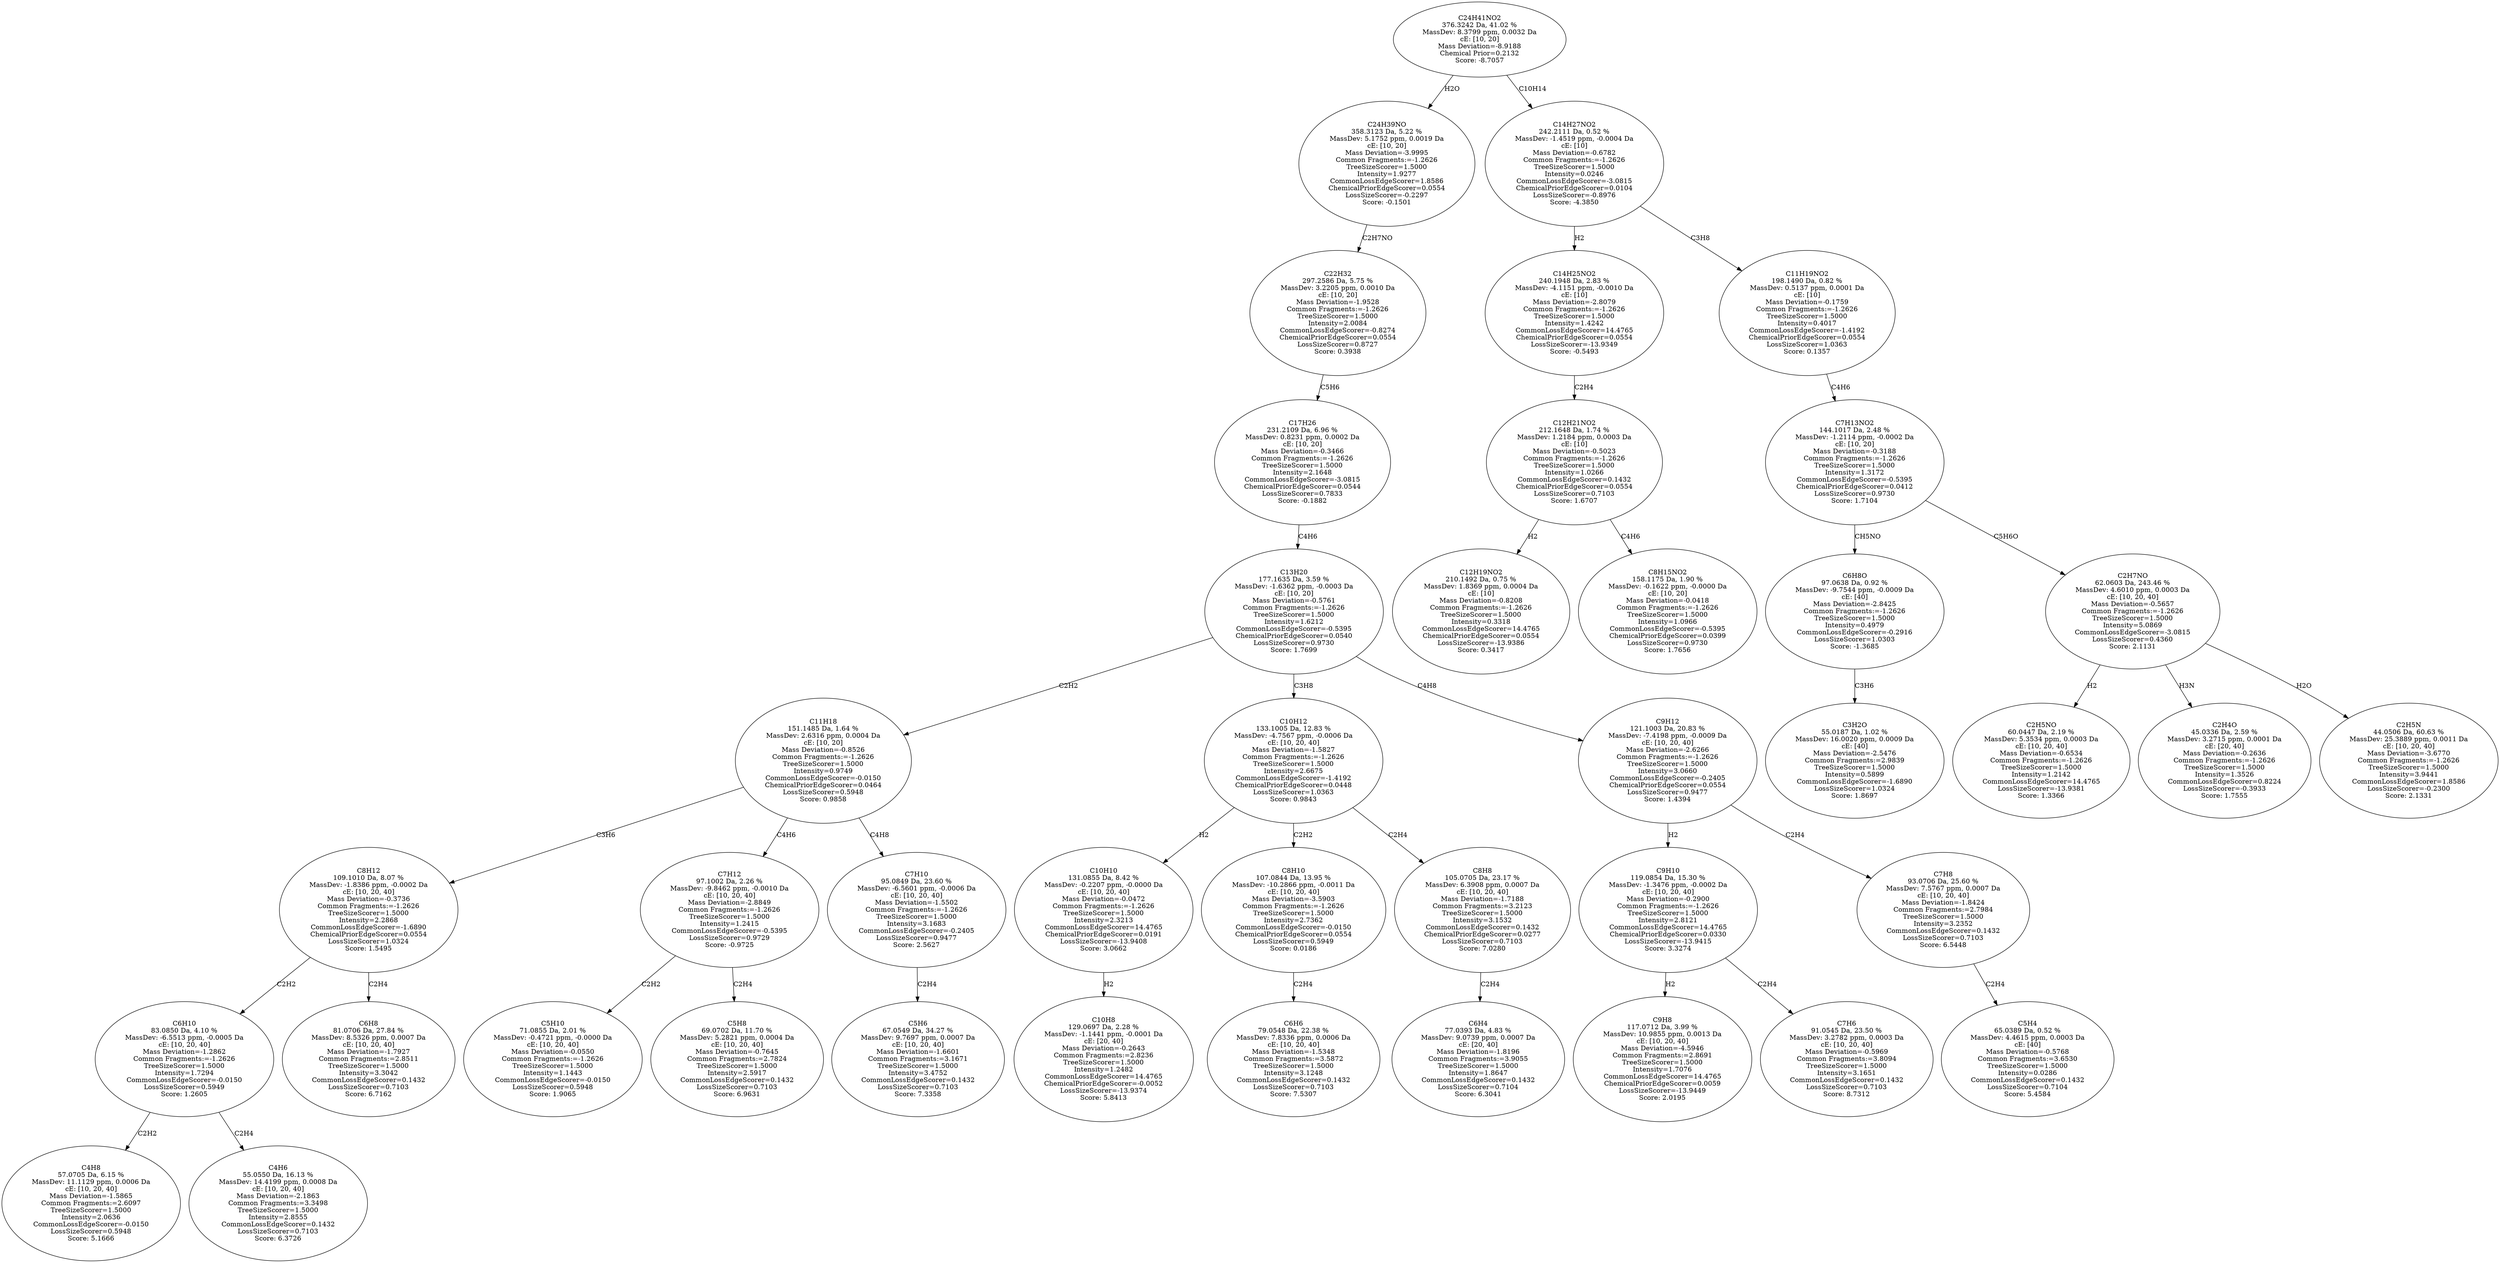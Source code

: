 strict digraph {
v1 [label="C4H8\n57.0705 Da, 6.15 %\nMassDev: 11.1129 ppm, 0.0006 Da\ncE: [10, 20, 40]\nMass Deviation=-1.5865\nCommon Fragments:=2.6097\nTreeSizeScorer=1.5000\nIntensity=2.0636\nCommonLossEdgeScorer=-0.0150\nLossSizeScorer=0.5948\nScore: 5.1666"];
v2 [label="C4H6\n55.0550 Da, 16.13 %\nMassDev: 14.4199 ppm, 0.0008 Da\ncE: [10, 20, 40]\nMass Deviation=-2.1863\nCommon Fragments:=3.3498\nTreeSizeScorer=1.5000\nIntensity=2.8555\nCommonLossEdgeScorer=0.1432\nLossSizeScorer=0.7103\nScore: 6.3726"];
v3 [label="C6H10\n83.0850 Da, 4.10 %\nMassDev: -6.5513 ppm, -0.0005 Da\ncE: [10, 20, 40]\nMass Deviation=-1.2862\nCommon Fragments:=-1.2626\nTreeSizeScorer=1.5000\nIntensity=1.7294\nCommonLossEdgeScorer=-0.0150\nLossSizeScorer=0.5949\nScore: 1.2605"];
v4 [label="C6H8\n81.0706 Da, 27.84 %\nMassDev: 8.5326 ppm, 0.0007 Da\ncE: [10, 20, 40]\nMass Deviation=-1.7927\nCommon Fragments:=2.8511\nTreeSizeScorer=1.5000\nIntensity=3.3042\nCommonLossEdgeScorer=0.1432\nLossSizeScorer=0.7103\nScore: 6.7162"];
v5 [label="C8H12\n109.1010 Da, 8.07 %\nMassDev: -1.8386 ppm, -0.0002 Da\ncE: [10, 20, 40]\nMass Deviation=-0.3736\nCommon Fragments:=-1.2626\nTreeSizeScorer=1.5000\nIntensity=2.2868\nCommonLossEdgeScorer=-1.6890\nChemicalPriorEdgeScorer=0.0554\nLossSizeScorer=1.0324\nScore: 1.5495"];
v6 [label="C5H10\n71.0855 Da, 2.01 %\nMassDev: -0.4721 ppm, -0.0000 Da\ncE: [10, 20, 40]\nMass Deviation=-0.0550\nCommon Fragments:=-1.2626\nTreeSizeScorer=1.5000\nIntensity=1.1443\nCommonLossEdgeScorer=-0.0150\nLossSizeScorer=0.5948\nScore: 1.9065"];
v7 [label="C5H8\n69.0702 Da, 11.70 %\nMassDev: 5.2821 ppm, 0.0004 Da\ncE: [10, 20, 40]\nMass Deviation=-0.7645\nCommon Fragments:=2.7824\nTreeSizeScorer=1.5000\nIntensity=2.5917\nCommonLossEdgeScorer=0.1432\nLossSizeScorer=0.7103\nScore: 6.9631"];
v8 [label="C7H12\n97.1002 Da, 2.26 %\nMassDev: -9.8462 ppm, -0.0010 Da\ncE: [10, 20, 40]\nMass Deviation=-2.8849\nCommon Fragments:=-1.2626\nTreeSizeScorer=1.5000\nIntensity=1.2415\nCommonLossEdgeScorer=-0.5395\nLossSizeScorer=0.9729\nScore: -0.9725"];
v9 [label="C5H6\n67.0549 Da, 34.27 %\nMassDev: 9.7697 ppm, 0.0007 Da\ncE: [10, 20, 40]\nMass Deviation=-1.6601\nCommon Fragments:=3.1671\nTreeSizeScorer=1.5000\nIntensity=3.4752\nCommonLossEdgeScorer=0.1432\nLossSizeScorer=0.7103\nScore: 7.3358"];
v10 [label="C7H10\n95.0849 Da, 23.60 %\nMassDev: -6.5601 ppm, -0.0006 Da\ncE: [10, 20, 40]\nMass Deviation=-1.5502\nCommon Fragments:=-1.2626\nTreeSizeScorer=1.5000\nIntensity=3.1683\nCommonLossEdgeScorer=-0.2405\nLossSizeScorer=0.9477\nScore: 2.5627"];
v11 [label="C11H18\n151.1485 Da, 1.64 %\nMassDev: 2.6316 ppm, 0.0004 Da\ncE: [10, 20]\nMass Deviation=-0.8526\nCommon Fragments:=-1.2626\nTreeSizeScorer=1.5000\nIntensity=0.9749\nCommonLossEdgeScorer=-0.0150\nChemicalPriorEdgeScorer=0.0464\nLossSizeScorer=0.5948\nScore: 0.9858"];
v12 [label="C10H8\n129.0697 Da, 2.28 %\nMassDev: -1.1441 ppm, -0.0001 Da\ncE: [20, 40]\nMass Deviation=-0.2643\nCommon Fragments:=2.8236\nTreeSizeScorer=1.5000\nIntensity=1.2482\nCommonLossEdgeScorer=14.4765\nChemicalPriorEdgeScorer=-0.0052\nLossSizeScorer=-13.9374\nScore: 5.8413"];
v13 [label="C10H10\n131.0855 Da, 8.42 %\nMassDev: -0.2207 ppm, -0.0000 Da\ncE: [10, 20, 40]\nMass Deviation=-0.0472\nCommon Fragments:=-1.2626\nTreeSizeScorer=1.5000\nIntensity=2.3213\nCommonLossEdgeScorer=14.4765\nChemicalPriorEdgeScorer=0.0191\nLossSizeScorer=-13.9408\nScore: 3.0662"];
v14 [label="C6H6\n79.0548 Da, 22.38 %\nMassDev: 7.8336 ppm, 0.0006 Da\ncE: [10, 20, 40]\nMass Deviation=-1.5348\nCommon Fragments:=3.5872\nTreeSizeScorer=1.5000\nIntensity=3.1248\nCommonLossEdgeScorer=0.1432\nLossSizeScorer=0.7103\nScore: 7.5307"];
v15 [label="C8H10\n107.0844 Da, 13.95 %\nMassDev: -10.2866 ppm, -0.0011 Da\ncE: [10, 20, 40]\nMass Deviation=-3.5903\nCommon Fragments:=-1.2626\nTreeSizeScorer=1.5000\nIntensity=2.7362\nCommonLossEdgeScorer=-0.0150\nChemicalPriorEdgeScorer=0.0554\nLossSizeScorer=0.5949\nScore: 0.0186"];
v16 [label="C6H4\n77.0393 Da, 4.83 %\nMassDev: 9.0739 ppm, 0.0007 Da\ncE: [20, 40]\nMass Deviation=-1.8196\nCommon Fragments:=3.9055\nTreeSizeScorer=1.5000\nIntensity=1.8647\nCommonLossEdgeScorer=0.1432\nLossSizeScorer=0.7104\nScore: 6.3041"];
v17 [label="C8H8\n105.0705 Da, 23.17 %\nMassDev: 6.3908 ppm, 0.0007 Da\ncE: [10, 20, 40]\nMass Deviation=-1.7188\nCommon Fragments:=3.2123\nTreeSizeScorer=1.5000\nIntensity=3.1532\nCommonLossEdgeScorer=0.1432\nChemicalPriorEdgeScorer=0.0277\nLossSizeScorer=0.7103\nScore: 7.0280"];
v18 [label="C10H12\n133.1005 Da, 12.83 %\nMassDev: -4.7567 ppm, -0.0006 Da\ncE: [10, 20, 40]\nMass Deviation=-1.5827\nCommon Fragments:=-1.2626\nTreeSizeScorer=1.5000\nIntensity=2.6675\nCommonLossEdgeScorer=-1.4192\nChemicalPriorEdgeScorer=0.0448\nLossSizeScorer=1.0363\nScore: 0.9843"];
v19 [label="C9H8\n117.0712 Da, 3.99 %\nMassDev: 10.9855 ppm, 0.0013 Da\ncE: [10, 20, 40]\nMass Deviation=-4.5946\nCommon Fragments:=2.8691\nTreeSizeScorer=1.5000\nIntensity=1.7076\nCommonLossEdgeScorer=14.4765\nChemicalPriorEdgeScorer=0.0059\nLossSizeScorer=-13.9449\nScore: 2.0195"];
v20 [label="C7H6\n91.0545 Da, 23.50 %\nMassDev: 3.2782 ppm, 0.0003 Da\ncE: [10, 20, 40]\nMass Deviation=-0.5969\nCommon Fragments:=3.8094\nTreeSizeScorer=1.5000\nIntensity=3.1651\nCommonLossEdgeScorer=0.1432\nLossSizeScorer=0.7103\nScore: 8.7312"];
v21 [label="C9H10\n119.0854 Da, 15.30 %\nMassDev: -1.3476 ppm, -0.0002 Da\ncE: [10, 20, 40]\nMass Deviation=-0.2900\nCommon Fragments:=-1.2626\nTreeSizeScorer=1.5000\nIntensity=2.8121\nCommonLossEdgeScorer=14.4765\nChemicalPriorEdgeScorer=0.0330\nLossSizeScorer=-13.9415\nScore: 3.3274"];
v22 [label="C5H4\n65.0389 Da, 0.52 %\nMassDev: 4.4615 ppm, 0.0003 Da\ncE: [40]\nMass Deviation=-0.5768\nCommon Fragments:=3.6530\nTreeSizeScorer=1.5000\nIntensity=0.0286\nCommonLossEdgeScorer=0.1432\nLossSizeScorer=0.7104\nScore: 5.4584"];
v23 [label="C7H8\n93.0706 Da, 25.60 %\nMassDev: 7.5767 ppm, 0.0007 Da\ncE: [10, 20, 40]\nMass Deviation=-1.8424\nCommon Fragments:=2.7984\nTreeSizeScorer=1.5000\nIntensity=3.2352\nCommonLossEdgeScorer=0.1432\nLossSizeScorer=0.7103\nScore: 6.5448"];
v24 [label="C9H12\n121.1003 Da, 20.83 %\nMassDev: -7.4198 ppm, -0.0009 Da\ncE: [10, 20, 40]\nMass Deviation=-2.6266\nCommon Fragments:=-1.2626\nTreeSizeScorer=1.5000\nIntensity=3.0660\nCommonLossEdgeScorer=-0.2405\nChemicalPriorEdgeScorer=0.0554\nLossSizeScorer=0.9477\nScore: 1.4394"];
v25 [label="C13H20\n177.1635 Da, 3.59 %\nMassDev: -1.6362 ppm, -0.0003 Da\ncE: [10, 20]\nMass Deviation=-0.5761\nCommon Fragments:=-1.2626\nTreeSizeScorer=1.5000\nIntensity=1.6212\nCommonLossEdgeScorer=-0.5395\nChemicalPriorEdgeScorer=0.0540\nLossSizeScorer=0.9730\nScore: 1.7699"];
v26 [label="C17H26\n231.2109 Da, 6.96 %\nMassDev: 0.8231 ppm, 0.0002 Da\ncE: [10, 20]\nMass Deviation=-0.3466\nCommon Fragments:=-1.2626\nTreeSizeScorer=1.5000\nIntensity=2.1648\nCommonLossEdgeScorer=-3.0815\nChemicalPriorEdgeScorer=0.0544\nLossSizeScorer=0.7833\nScore: -0.1882"];
v27 [label="C22H32\n297.2586 Da, 5.75 %\nMassDev: 3.2205 ppm, 0.0010 Da\ncE: [10, 20]\nMass Deviation=-1.9528\nCommon Fragments:=-1.2626\nTreeSizeScorer=1.5000\nIntensity=2.0084\nCommonLossEdgeScorer=-0.8274\nChemicalPriorEdgeScorer=0.0554\nLossSizeScorer=0.8727\nScore: 0.3938"];
v28 [label="C24H39NO\n358.3123 Da, 5.22 %\nMassDev: 5.1752 ppm, 0.0019 Da\ncE: [10, 20]\nMass Deviation=-3.9995\nCommon Fragments:=-1.2626\nTreeSizeScorer=1.5000\nIntensity=1.9277\nCommonLossEdgeScorer=1.8586\nChemicalPriorEdgeScorer=0.0554\nLossSizeScorer=-0.2297\nScore: -0.1501"];
v29 [label="C12H19NO2\n210.1492 Da, 0.75 %\nMassDev: 1.8369 ppm, 0.0004 Da\ncE: [10]\nMass Deviation=-0.8208\nCommon Fragments:=-1.2626\nTreeSizeScorer=1.5000\nIntensity=0.3318\nCommonLossEdgeScorer=14.4765\nChemicalPriorEdgeScorer=0.0554\nLossSizeScorer=-13.9386\nScore: 0.3417"];
v30 [label="C8H15NO2\n158.1175 Da, 1.90 %\nMassDev: -0.1622 ppm, -0.0000 Da\ncE: [10, 20]\nMass Deviation=-0.0418\nCommon Fragments:=-1.2626\nTreeSizeScorer=1.5000\nIntensity=1.0966\nCommonLossEdgeScorer=-0.5395\nChemicalPriorEdgeScorer=0.0399\nLossSizeScorer=0.9730\nScore: 1.7656"];
v31 [label="C12H21NO2\n212.1648 Da, 1.74 %\nMassDev: 1.2184 ppm, 0.0003 Da\ncE: [10]\nMass Deviation=-0.5023\nCommon Fragments:=-1.2626\nTreeSizeScorer=1.5000\nIntensity=1.0266\nCommonLossEdgeScorer=0.1432\nChemicalPriorEdgeScorer=0.0554\nLossSizeScorer=0.7103\nScore: 1.6707"];
v32 [label="C14H25NO2\n240.1948 Da, 2.83 %\nMassDev: -4.1151 ppm, -0.0010 Da\ncE: [10]\nMass Deviation=-2.8079\nCommon Fragments:=-1.2626\nTreeSizeScorer=1.5000\nIntensity=1.4242\nCommonLossEdgeScorer=14.4765\nChemicalPriorEdgeScorer=0.0554\nLossSizeScorer=-13.9349\nScore: -0.5493"];
v33 [label="C3H2O\n55.0187 Da, 1.02 %\nMassDev: 16.0020 ppm, 0.0009 Da\ncE: [40]\nMass Deviation=-2.5476\nCommon Fragments:=2.9839\nTreeSizeScorer=1.5000\nIntensity=0.5899\nCommonLossEdgeScorer=-1.6890\nLossSizeScorer=1.0324\nScore: 1.8697"];
v34 [label="C6H8O\n97.0638 Da, 0.92 %\nMassDev: -9.7544 ppm, -0.0009 Da\ncE: [40]\nMass Deviation=-2.8425\nCommon Fragments:=-1.2626\nTreeSizeScorer=1.5000\nIntensity=0.4979\nCommonLossEdgeScorer=-0.2916\nLossSizeScorer=1.0303\nScore: -1.3685"];
v35 [label="C2H5NO\n60.0447 Da, 2.19 %\nMassDev: 5.3534 ppm, 0.0003 Da\ncE: [10, 20, 40]\nMass Deviation=-0.6534\nCommon Fragments:=-1.2626\nTreeSizeScorer=1.5000\nIntensity=1.2142\nCommonLossEdgeScorer=14.4765\nLossSizeScorer=-13.9381\nScore: 1.3366"];
v36 [label="C2H4O\n45.0336 Da, 2.59 %\nMassDev: 3.2715 ppm, 0.0001 Da\ncE: [20, 40]\nMass Deviation=-0.2636\nCommon Fragments:=-1.2626\nTreeSizeScorer=1.5000\nIntensity=1.3526\nCommonLossEdgeScorer=0.8224\nLossSizeScorer=-0.3933\nScore: 1.7555"];
v37 [label="C2H5N\n44.0506 Da, 60.63 %\nMassDev: 25.3889 ppm, 0.0011 Da\ncE: [10, 20, 40]\nMass Deviation=-3.6770\nCommon Fragments:=-1.2626\nTreeSizeScorer=1.5000\nIntensity=3.9441\nCommonLossEdgeScorer=1.8586\nLossSizeScorer=-0.2300\nScore: 2.1331"];
v38 [label="C2H7NO\n62.0603 Da, 243.46 %\nMassDev: 4.6010 ppm, 0.0003 Da\ncE: [10, 20, 40]\nMass Deviation=-0.5657\nCommon Fragments:=-1.2626\nTreeSizeScorer=1.5000\nIntensity=5.0869\nCommonLossEdgeScorer=-3.0815\nLossSizeScorer=0.4360\nScore: 2.1131"];
v39 [label="C7H13NO2\n144.1017 Da, 2.48 %\nMassDev: -1.2114 ppm, -0.0002 Da\ncE: [10, 20]\nMass Deviation=-0.3188\nCommon Fragments:=-1.2626\nTreeSizeScorer=1.5000\nIntensity=1.3172\nCommonLossEdgeScorer=-0.5395\nChemicalPriorEdgeScorer=0.0412\nLossSizeScorer=0.9730\nScore: 1.7104"];
v40 [label="C11H19NO2\n198.1490 Da, 0.82 %\nMassDev: 0.5137 ppm, 0.0001 Da\ncE: [10]\nMass Deviation=-0.1759\nCommon Fragments:=-1.2626\nTreeSizeScorer=1.5000\nIntensity=0.4017\nCommonLossEdgeScorer=-1.4192\nChemicalPriorEdgeScorer=0.0554\nLossSizeScorer=1.0363\nScore: 0.1357"];
v41 [label="C14H27NO2\n242.2111 Da, 0.52 %\nMassDev: -1.4519 ppm, -0.0004 Da\ncE: [10]\nMass Deviation=-0.6782\nCommon Fragments:=-1.2626\nTreeSizeScorer=1.5000\nIntensity=0.0246\nCommonLossEdgeScorer=-3.0815\nChemicalPriorEdgeScorer=0.0104\nLossSizeScorer=-0.8976\nScore: -4.3850"];
v42 [label="C24H41NO2\n376.3242 Da, 41.02 %\nMassDev: 8.3799 ppm, 0.0032 Da\ncE: [10, 20]\nMass Deviation=-8.9188\nChemical Prior=0.2132\nScore: -8.7057"];
v3 -> v1 [label="C2H2"];
v3 -> v2 [label="C2H4"];
v5 -> v3 [label="C2H2"];
v5 -> v4 [label="C2H4"];
v11 -> v5 [label="C3H6"];
v8 -> v6 [label="C2H2"];
v8 -> v7 [label="C2H4"];
v11 -> v8 [label="C4H6"];
v10 -> v9 [label="C2H4"];
v11 -> v10 [label="C4H8"];
v25 -> v11 [label="C2H2"];
v13 -> v12 [label="H2"];
v18 -> v13 [label="H2"];
v15 -> v14 [label="C2H4"];
v18 -> v15 [label="C2H2"];
v17 -> v16 [label="C2H4"];
v18 -> v17 [label="C2H4"];
v25 -> v18 [label="C3H8"];
v21 -> v19 [label="H2"];
v21 -> v20 [label="C2H4"];
v24 -> v21 [label="H2"];
v23 -> v22 [label="C2H4"];
v24 -> v23 [label="C2H4"];
v25 -> v24 [label="C4H8"];
v26 -> v25 [label="C4H6"];
v27 -> v26 [label="C5H6"];
v28 -> v27 [label="C2H7NO"];
v42 -> v28 [label="H2O"];
v31 -> v29 [label="H2"];
v31 -> v30 [label="C4H6"];
v32 -> v31 [label="C2H4"];
v41 -> v32 [label="H2"];
v34 -> v33 [label="C3H6"];
v39 -> v34 [label="CH5NO"];
v38 -> v35 [label="H2"];
v38 -> v36 [label="H3N"];
v38 -> v37 [label="H2O"];
v39 -> v38 [label="C5H6O"];
v40 -> v39 [label="C4H6"];
v41 -> v40 [label="C3H8"];
v42 -> v41 [label="C10H14"];
}